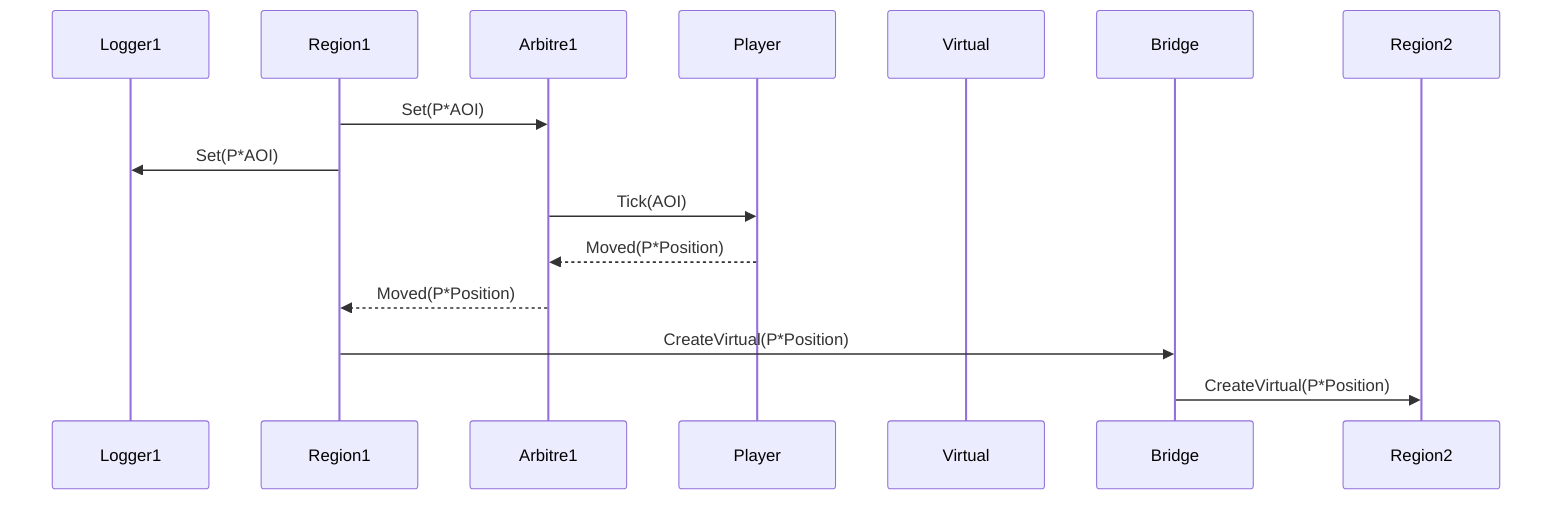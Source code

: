 sequenceDiagram
    participant Logger1
    participant Region1
    participant Arbitre1
    participant Player
    participant Virtual
    participant Bridge
    participant Region2

Region1  ->>  Arbitre1:Set(P*AOI)
Region1  ->>  Logger1:Set(P*AOI)
Arbitre1 ->>  Player:Tick(AOI)
Player   -->> Arbitre1:Moved(P*Position)
Arbitre1 -->> Region1:Moved(P*Position)
Region1  ->>  Bridge:CreateVirtual(P*Position)
Bridge   ->>  Region2:CreateVirtual(P*Position)